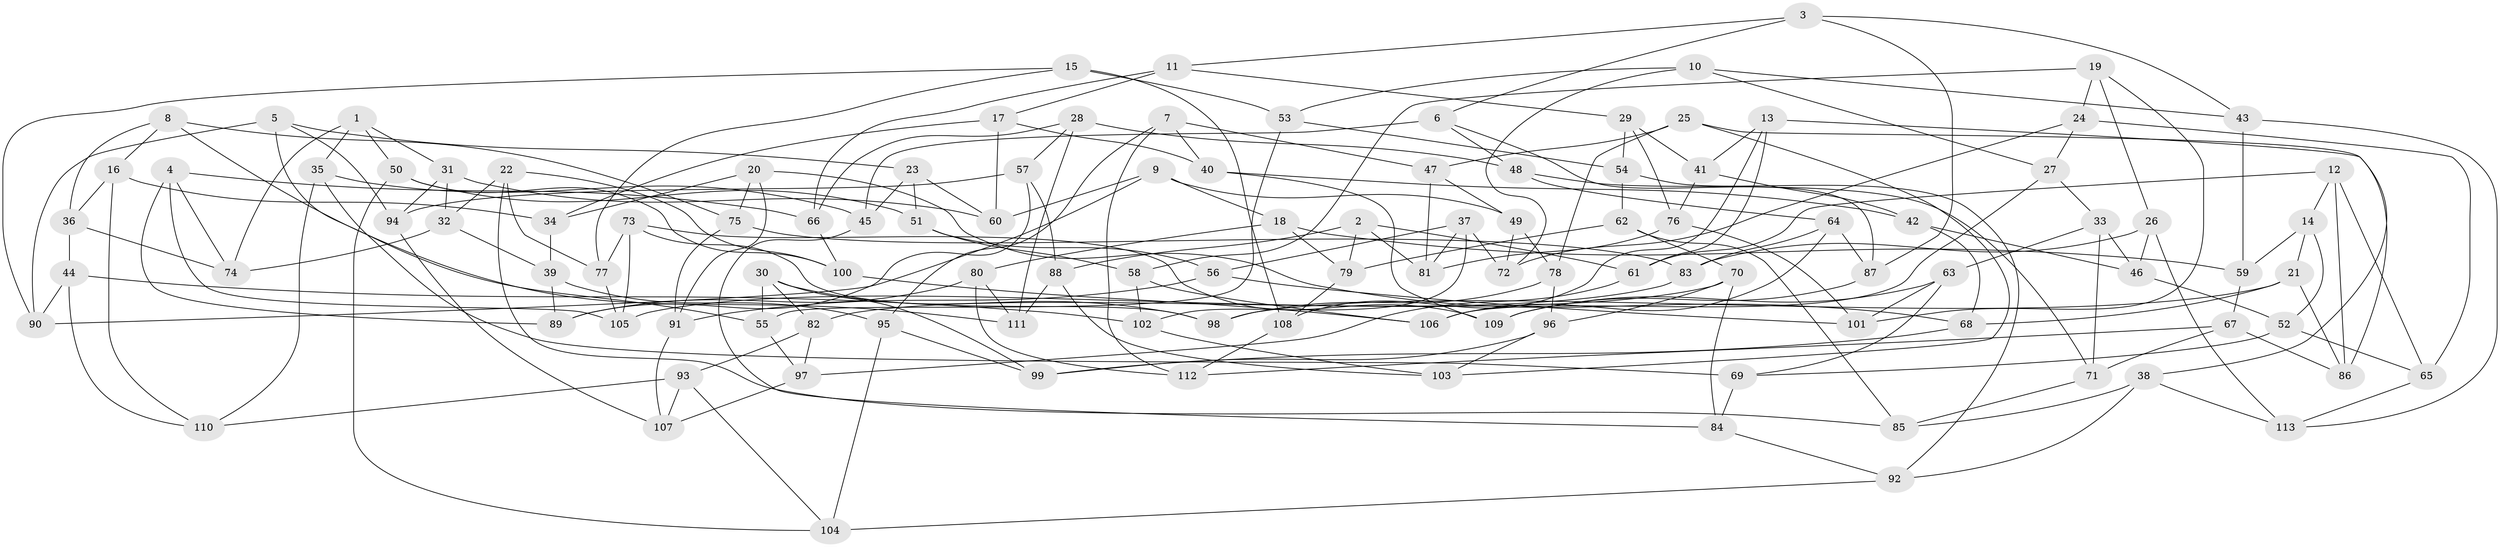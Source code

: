 // Generated by graph-tools (version 1.1) at 2025/16/03/09/25 04:16:25]
// undirected, 113 vertices, 226 edges
graph export_dot {
graph [start="1"]
  node [color=gray90,style=filled];
  1;
  2;
  3;
  4;
  5;
  6;
  7;
  8;
  9;
  10;
  11;
  12;
  13;
  14;
  15;
  16;
  17;
  18;
  19;
  20;
  21;
  22;
  23;
  24;
  25;
  26;
  27;
  28;
  29;
  30;
  31;
  32;
  33;
  34;
  35;
  36;
  37;
  38;
  39;
  40;
  41;
  42;
  43;
  44;
  45;
  46;
  47;
  48;
  49;
  50;
  51;
  52;
  53;
  54;
  55;
  56;
  57;
  58;
  59;
  60;
  61;
  62;
  63;
  64;
  65;
  66;
  67;
  68;
  69;
  70;
  71;
  72;
  73;
  74;
  75;
  76;
  77;
  78;
  79;
  80;
  81;
  82;
  83;
  84;
  85;
  86;
  87;
  88;
  89;
  90;
  91;
  92;
  93;
  94;
  95;
  96;
  97;
  98;
  99;
  100;
  101;
  102;
  103;
  104;
  105;
  106;
  107;
  108;
  109;
  110;
  111;
  112;
  113;
  1 -- 31;
  1 -- 74;
  1 -- 50;
  1 -- 35;
  2 -- 88;
  2 -- 79;
  2 -- 81;
  2 -- 61;
  3 -- 43;
  3 -- 87;
  3 -- 6;
  3 -- 11;
  4 -- 74;
  4 -- 105;
  4 -- 66;
  4 -- 89;
  5 -- 94;
  5 -- 55;
  5 -- 90;
  5 -- 23;
  6 -- 45;
  6 -- 87;
  6 -- 48;
  7 -- 112;
  7 -- 40;
  7 -- 95;
  7 -- 47;
  8 -- 16;
  8 -- 36;
  8 -- 75;
  8 -- 111;
  9 -- 18;
  9 -- 49;
  9 -- 60;
  9 -- 90;
  10 -- 43;
  10 -- 27;
  10 -- 53;
  10 -- 72;
  11 -- 29;
  11 -- 17;
  11 -- 66;
  12 -- 86;
  12 -- 14;
  12 -- 65;
  12 -- 61;
  13 -- 41;
  13 -- 38;
  13 -- 61;
  13 -- 108;
  14 -- 59;
  14 -- 21;
  14 -- 52;
  15 -- 77;
  15 -- 90;
  15 -- 108;
  15 -- 53;
  16 -- 110;
  16 -- 36;
  16 -- 34;
  17 -- 60;
  17 -- 40;
  17 -- 34;
  18 -- 59;
  18 -- 80;
  18 -- 79;
  19 -- 24;
  19 -- 26;
  19 -- 58;
  19 -- 101;
  20 -- 68;
  20 -- 91;
  20 -- 75;
  20 -- 34;
  21 -- 86;
  21 -- 68;
  21 -- 98;
  22 -- 85;
  22 -- 77;
  22 -- 32;
  22 -- 100;
  23 -- 45;
  23 -- 51;
  23 -- 60;
  24 -- 65;
  24 -- 72;
  24 -- 27;
  25 -- 86;
  25 -- 103;
  25 -- 78;
  25 -- 47;
  26 -- 46;
  26 -- 113;
  26 -- 83;
  27 -- 33;
  27 -- 106;
  28 -- 66;
  28 -- 57;
  28 -- 48;
  28 -- 111;
  29 -- 54;
  29 -- 41;
  29 -- 76;
  30 -- 55;
  30 -- 99;
  30 -- 98;
  30 -- 82;
  31 -- 94;
  31 -- 60;
  31 -- 32;
  32 -- 39;
  32 -- 74;
  33 -- 71;
  33 -- 63;
  33 -- 46;
  34 -- 39;
  35 -- 45;
  35 -- 110;
  35 -- 69;
  36 -- 44;
  36 -- 74;
  37 -- 81;
  37 -- 56;
  37 -- 102;
  37 -- 72;
  38 -- 92;
  38 -- 113;
  38 -- 85;
  39 -- 95;
  39 -- 89;
  40 -- 42;
  40 -- 109;
  41 -- 76;
  41 -- 42;
  42 -- 46;
  42 -- 68;
  43 -- 59;
  43 -- 113;
  44 -- 102;
  44 -- 110;
  44 -- 90;
  45 -- 84;
  46 -- 52;
  47 -- 49;
  47 -- 81;
  48 -- 64;
  48 -- 71;
  49 -- 72;
  49 -- 78;
  50 -- 51;
  50 -- 100;
  50 -- 104;
  51 -- 58;
  51 -- 56;
  52 -- 65;
  52 -- 69;
  53 -- 55;
  53 -- 54;
  54 -- 62;
  54 -- 92;
  55 -- 97;
  56 -- 91;
  56 -- 101;
  57 -- 88;
  57 -- 89;
  57 -- 94;
  58 -- 102;
  58 -- 106;
  59 -- 67;
  61 -- 97;
  62 -- 79;
  62 -- 70;
  62 -- 85;
  63 -- 101;
  63 -- 69;
  63 -- 109;
  64 -- 106;
  64 -- 83;
  64 -- 87;
  65 -- 113;
  66 -- 100;
  67 -- 112;
  67 -- 86;
  67 -- 71;
  68 -- 99;
  69 -- 84;
  70 -- 84;
  70 -- 96;
  70 -- 82;
  71 -- 85;
  73 -- 98;
  73 -- 105;
  73 -- 109;
  73 -- 77;
  75 -- 83;
  75 -- 91;
  76 -- 101;
  76 -- 81;
  77 -- 105;
  78 -- 96;
  78 -- 98;
  79 -- 108;
  80 -- 89;
  80 -- 111;
  80 -- 112;
  82 -- 93;
  82 -- 97;
  83 -- 105;
  84 -- 92;
  87 -- 109;
  88 -- 103;
  88 -- 111;
  91 -- 107;
  92 -- 104;
  93 -- 107;
  93 -- 104;
  93 -- 110;
  94 -- 107;
  95 -- 99;
  95 -- 104;
  96 -- 103;
  96 -- 99;
  97 -- 107;
  100 -- 106;
  102 -- 103;
  108 -- 112;
}
